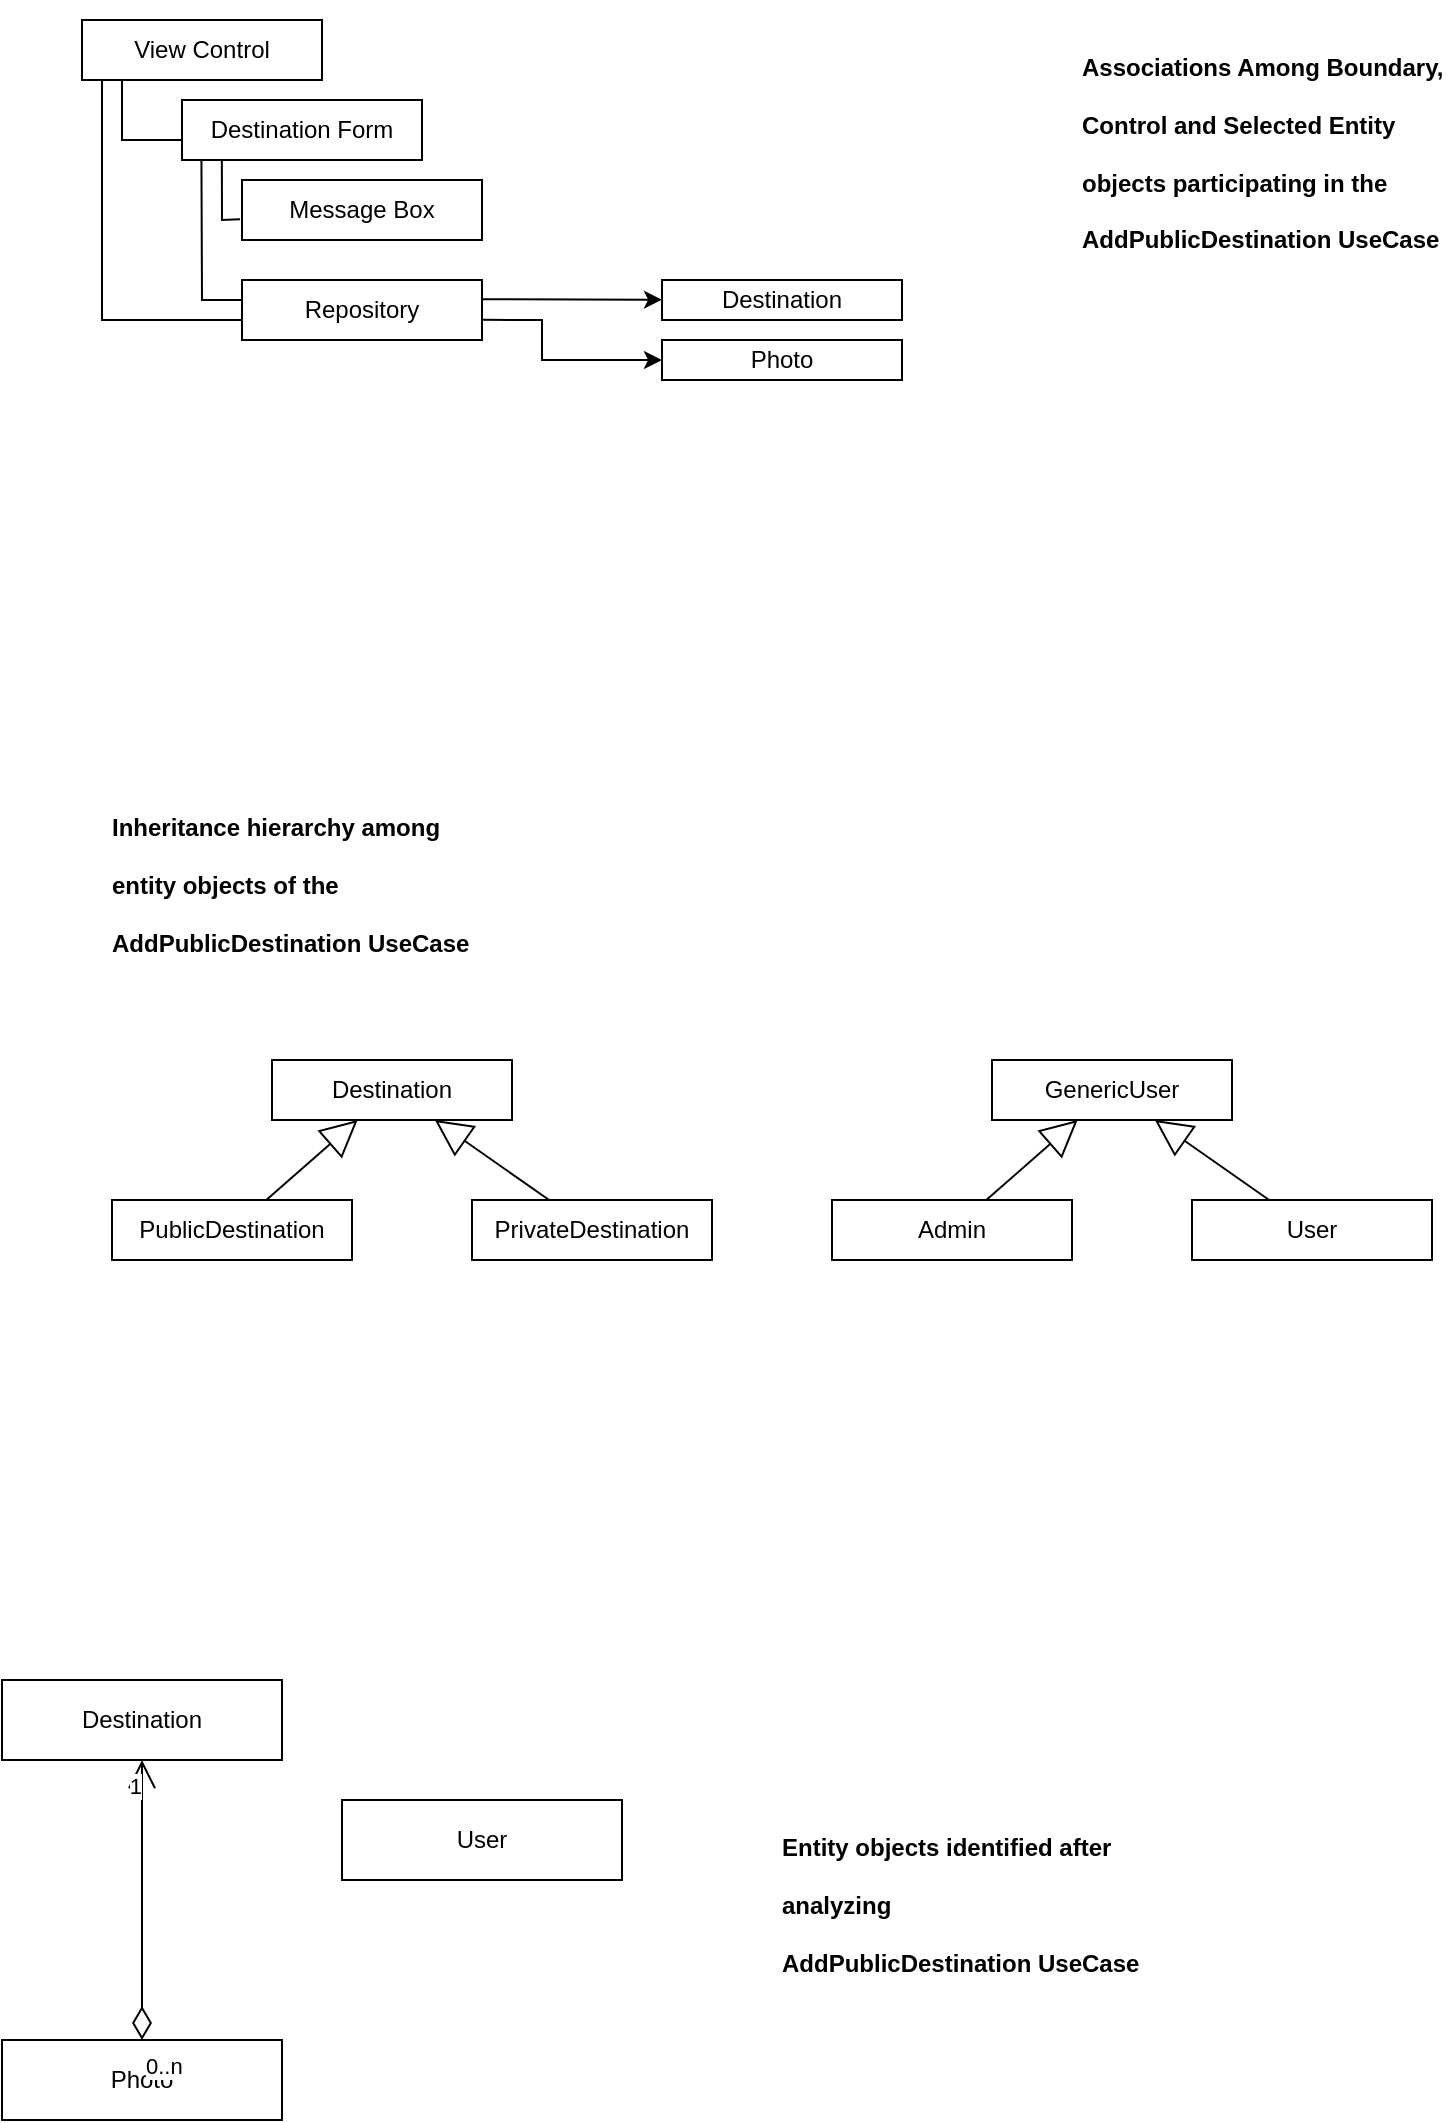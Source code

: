 <mxfile version="21.2.4" type="google">
  <diagram name="Main" id="PjjdQhJnc-u67xA29sAF">
    <mxGraphModel grid="1" page="1" gridSize="10" guides="1" tooltips="1" connect="1" arrows="1" fold="1" pageScale="1" pageWidth="850" pageHeight="1100" math="0" shadow="0">
      <root>
        <mxCell id="aXXytz8-QFqxuCheHmFr-0" />
        <mxCell id="aXXytz8-QFqxuCheHmFr-1" parent="aXXytz8-QFqxuCheHmFr-0" />
        <mxCell id="Mss8GM8px16gd3YciIg8-0" value="View Control" style="rounded=0;whiteSpace=wrap;html=1;" vertex="1" parent="aXXytz8-QFqxuCheHmFr-1">
          <mxGeometry x="50" y="40" width="120" height="30" as="geometry" />
        </mxCell>
        <mxCell id="Mss8GM8px16gd3YciIg8-1" value="Repository" style="rounded=0;whiteSpace=wrap;html=1;" vertex="1" parent="aXXytz8-QFqxuCheHmFr-1">
          <mxGeometry x="130" y="170" width="120" height="30" as="geometry" />
        </mxCell>
        <mxCell id="Mss8GM8px16gd3YciIg8-3" value="Destination" style="rounded=0;whiteSpace=wrap;html=1;" vertex="1" parent="aXXytz8-QFqxuCheHmFr-1">
          <mxGeometry x="340" y="170" width="120" height="20" as="geometry" />
        </mxCell>
        <mxCell id="Mss8GM8px16gd3YciIg8-4" value="Photo" style="rounded=0;whiteSpace=wrap;html=1;" vertex="1" parent="aXXytz8-QFqxuCheHmFr-1">
          <mxGeometry x="340" y="200" width="120" height="20" as="geometry" />
        </mxCell>
        <mxCell id="Mss8GM8px16gd3YciIg8-5" value="" style="endArrow=classic;html=1;rounded=0;exitX=1;exitY=0.321;exitDx=0;exitDy=0;exitPerimeter=0;" edge="1" parent="aXXytz8-QFqxuCheHmFr-1" source="Mss8GM8px16gd3YciIg8-1" target="Mss8GM8px16gd3YciIg8-3">
          <mxGeometry width="50" height="50" relative="1" as="geometry">
            <mxPoint x="280" y="60" as="sourcePoint" />
            <mxPoint x="330" y="180" as="targetPoint" />
          </mxGeometry>
        </mxCell>
        <mxCell id="Mss8GM8px16gd3YciIg8-7" value="" style="endArrow=none;html=1;rounded=0;exitX=0.003;exitY=0.667;exitDx=0;exitDy=0;exitPerimeter=0;" edge="1" parent="aXXytz8-QFqxuCheHmFr-1" source="Mss8GM8px16gd3YciIg8-1">
          <mxGeometry width="50" height="50" relative="1" as="geometry">
            <mxPoint x="20" y="160" as="sourcePoint" />
            <mxPoint x="60" y="70" as="targetPoint" />
            <Array as="points">
              <mxPoint x="60" y="190" />
            </Array>
          </mxGeometry>
        </mxCell>
        <mxCell id="HlM06eir8GxsJ1EFT_cW-0" value="Destination" style="rounded=0;whiteSpace=wrap;html=1;" vertex="1" parent="aXXytz8-QFqxuCheHmFr-1">
          <mxGeometry x="145" y="560" width="120" height="30" as="geometry" />
        </mxCell>
        <mxCell id="HlM06eir8GxsJ1EFT_cW-1" value="PublicDestination" style="rounded=0;whiteSpace=wrap;html=1;" vertex="1" parent="aXXytz8-QFqxuCheHmFr-1">
          <mxGeometry x="65" y="630" width="120" height="30" as="geometry" />
        </mxCell>
        <mxCell id="HlM06eir8GxsJ1EFT_cW-2" value="PrivateDestination" style="rounded=0;whiteSpace=wrap;html=1;" vertex="1" parent="aXXytz8-QFqxuCheHmFr-1">
          <mxGeometry x="245" y="630" width="120" height="30" as="geometry" />
        </mxCell>
        <mxCell id="HlM06eir8GxsJ1EFT_cW-4" value="" style="endArrow=block;endSize=16;endFill=0;html=1;rounded=0;" edge="1" parent="aXXytz8-QFqxuCheHmFr-1" source="HlM06eir8GxsJ1EFT_cW-2" target="HlM06eir8GxsJ1EFT_cW-0">
          <mxGeometry width="160" relative="1" as="geometry">
            <mxPoint x="335" y="600" as="sourcePoint" />
            <mxPoint x="495" y="600" as="targetPoint" />
          </mxGeometry>
        </mxCell>
        <mxCell id="HlM06eir8GxsJ1EFT_cW-5" value="" style="endArrow=block;endSize=16;endFill=0;html=1;rounded=0;" edge="1" parent="aXXytz8-QFqxuCheHmFr-1" source="HlM06eir8GxsJ1EFT_cW-1" target="HlM06eir8GxsJ1EFT_cW-0">
          <mxGeometry width="160" relative="1" as="geometry">
            <mxPoint x="345" y="610" as="sourcePoint" />
            <mxPoint x="505" y="610" as="targetPoint" />
          </mxGeometry>
        </mxCell>
        <mxCell id="HlM06eir8GxsJ1EFT_cW-6" value="GenericUser" style="rounded=0;whiteSpace=wrap;html=1;" vertex="1" parent="aXXytz8-QFqxuCheHmFr-1">
          <mxGeometry x="505" y="560" width="120" height="30" as="geometry" />
        </mxCell>
        <mxCell id="HlM06eir8GxsJ1EFT_cW-7" value="Admin" style="rounded=0;whiteSpace=wrap;html=1;" vertex="1" parent="aXXytz8-QFqxuCheHmFr-1">
          <mxGeometry x="425" y="630" width="120" height="30" as="geometry" />
        </mxCell>
        <mxCell id="HlM06eir8GxsJ1EFT_cW-8" value="User" style="rounded=0;whiteSpace=wrap;html=1;" vertex="1" parent="aXXytz8-QFqxuCheHmFr-1">
          <mxGeometry x="605" y="630" width="120" height="30" as="geometry" />
        </mxCell>
        <mxCell id="HlM06eir8GxsJ1EFT_cW-9" value="" style="endArrow=block;endSize=16;endFill=0;html=1;rounded=0;" edge="1" parent="aXXytz8-QFqxuCheHmFr-1" source="HlM06eir8GxsJ1EFT_cW-8" target="HlM06eir8GxsJ1EFT_cW-6">
          <mxGeometry width="160" relative="1" as="geometry">
            <mxPoint x="695" y="600" as="sourcePoint" />
            <mxPoint x="855" y="600" as="targetPoint" />
          </mxGeometry>
        </mxCell>
        <mxCell id="HlM06eir8GxsJ1EFT_cW-10" value="" style="endArrow=block;endSize=16;endFill=0;html=1;rounded=0;" edge="1" parent="aXXytz8-QFqxuCheHmFr-1" source="HlM06eir8GxsJ1EFT_cW-7" target="HlM06eir8GxsJ1EFT_cW-6">
          <mxGeometry width="160" relative="1" as="geometry">
            <mxPoint x="705" y="610" as="sourcePoint" />
            <mxPoint x="865" y="610" as="targetPoint" />
          </mxGeometry>
        </mxCell>
        <mxCell id="HlM06eir8GxsJ1EFT_cW-11" value="Destination" style="rounded=0;whiteSpace=wrap;html=1;" vertex="1" parent="aXXytz8-QFqxuCheHmFr-1">
          <mxGeometry x="10" y="870" width="140" height="40" as="geometry" />
        </mxCell>
        <mxCell id="HlM06eir8GxsJ1EFT_cW-17" value="Photo" style="rounded=0;whiteSpace=wrap;html=1;" vertex="1" parent="aXXytz8-QFqxuCheHmFr-1">
          <mxGeometry x="10" y="1050" width="140" height="40" as="geometry" />
        </mxCell>
        <mxCell id="HlM06eir8GxsJ1EFT_cW-18" value="" style="endArrow=open;html=1;endSize=12;startArrow=diamondThin;startSize=14;startFill=0;edgeStyle=orthogonalEdgeStyle;rounded=0;" edge="1" parent="aXXytz8-QFqxuCheHmFr-1" source="HlM06eir8GxsJ1EFT_cW-17" target="HlM06eir8GxsJ1EFT_cW-11">
          <mxGeometry x="0.25" relative="1" as="geometry">
            <mxPoint x="220" y="950" as="sourcePoint" />
            <mxPoint x="380" y="950" as="targetPoint" />
            <mxPoint as="offset" />
          </mxGeometry>
        </mxCell>
        <mxCell id="HlM06eir8GxsJ1EFT_cW-19" value="0..n" style="edgeLabel;resizable=0;html=1;align=left;verticalAlign=top;" connectable="0" vertex="1" parent="HlM06eir8GxsJ1EFT_cW-18">
          <mxGeometry x="-1" relative="1" as="geometry" />
        </mxCell>
        <mxCell id="HlM06eir8GxsJ1EFT_cW-20" value="1" style="edgeLabel;resizable=0;html=1;align=right;verticalAlign=top;" connectable="0" vertex="1" parent="HlM06eir8GxsJ1EFT_cW-18">
          <mxGeometry x="1" relative="1" as="geometry" />
        </mxCell>
        <mxCell id="HlM06eir8GxsJ1EFT_cW-21" value="User" style="rounded=0;whiteSpace=wrap;html=1;" vertex="1" parent="aXXytz8-QFqxuCheHmFr-1">
          <mxGeometry x="180" y="930" width="140" height="40" as="geometry" />
        </mxCell>
        <mxCell id="y_g9w7l4ttaQwChAoTdU-0" value="&lt;h1&gt;&lt;font style=&quot;font-size: 12px;&quot;&gt;Associations Among Boundary, Control and Selected Entity objects participating in the&amp;nbsp; AddPublicDestination UseCase&lt;/font&gt;&lt;/h1&gt;" style="text;html=1;strokeColor=none;fillColor=none;spacing=5;spacingTop=-20;whiteSpace=wrap;overflow=hidden;rounded=0;" vertex="1" parent="aXXytz8-QFqxuCheHmFr-1">
          <mxGeometry x="545" y="40" width="190" height="120" as="geometry" />
        </mxCell>
        <mxCell id="y_g9w7l4ttaQwChAoTdU-1" value="&lt;h1&gt;&lt;font style=&quot;font-size: 12px;&quot;&gt;Inheritance hierarchy among entity objects of the AddPublicDestination UseCase&lt;/font&gt;&lt;/h1&gt;" style="text;html=1;strokeColor=none;fillColor=none;spacing=5;spacingTop=-20;whiteSpace=wrap;overflow=hidden;rounded=0;" vertex="1" parent="aXXytz8-QFqxuCheHmFr-1">
          <mxGeometry x="60" y="420" width="190" height="120" as="geometry" />
        </mxCell>
        <mxCell id="y_g9w7l4ttaQwChAoTdU-2" value="&lt;h1&gt;&lt;font style=&quot;font-size: 12px;&quot;&gt;Entity objects identified after analyzing AddPublicDestination UseCase&lt;/font&gt;&lt;/h1&gt;" style="text;html=1;strokeColor=none;fillColor=none;spacing=5;spacingTop=-20;whiteSpace=wrap;overflow=hidden;rounded=0;" vertex="1" parent="aXXytz8-QFqxuCheHmFr-1">
          <mxGeometry x="395" y="930" width="190" height="120" as="geometry" />
        </mxCell>
        <mxCell id="3qhgistIg1b7TJ-72Lmp-0" value="" style="endArrow=classic;html=1;rounded=0;exitX=1;exitY=0.663;exitDx=0;exitDy=0;exitPerimeter=0;" edge="1" parent="aXXytz8-QFqxuCheHmFr-1" source="Mss8GM8px16gd3YciIg8-1" target="Mss8GM8px16gd3YciIg8-4">
          <mxGeometry width="50" height="50" relative="1" as="geometry">
            <mxPoint x="220" y="100" as="sourcePoint" />
            <mxPoint x="375" y="108" as="targetPoint" />
            <Array as="points">
              <mxPoint x="280" y="190" />
              <mxPoint x="280" y="210" />
            </Array>
          </mxGeometry>
        </mxCell>
        <mxCell id="eAhxlNMgczaV7MICPS9K-0" value="Destination Form" style="rounded=0;whiteSpace=wrap;html=1;" vertex="1" parent="aXXytz8-QFqxuCheHmFr-1">
          <mxGeometry x="100" y="80" width="120" height="30" as="geometry" />
        </mxCell>
        <mxCell id="eAhxlNMgczaV7MICPS9K-1" value="" style="endArrow=none;html=1;rounded=0;" edge="1" parent="aXXytz8-QFqxuCheHmFr-1">
          <mxGeometry width="50" height="50" relative="1" as="geometry">
            <mxPoint x="100" y="100" as="sourcePoint" />
            <mxPoint x="70" y="70" as="targetPoint" />
            <Array as="points">
              <mxPoint x="70" y="100" />
            </Array>
          </mxGeometry>
        </mxCell>
        <mxCell id="eAhxlNMgczaV7MICPS9K-5" value="Message Box" style="rounded=0;whiteSpace=wrap;html=1;" vertex="1" parent="aXXytz8-QFqxuCheHmFr-1">
          <mxGeometry x="130" y="120" width="120" height="30" as="geometry" />
        </mxCell>
        <mxCell id="eAhxlNMgczaV7MICPS9K-6" value="" style="endArrow=none;html=1;rounded=0;exitX=-0.008;exitY=0.653;exitDx=0;exitDy=0;entryX=0.166;entryY=1.011;entryDx=0;entryDy=0;entryPerimeter=0;exitPerimeter=0;" edge="1" parent="aXXytz8-QFqxuCheHmFr-1" source="eAhxlNMgczaV7MICPS9K-5" target="eAhxlNMgczaV7MICPS9K-0">
          <mxGeometry width="50" height="50" relative="1" as="geometry">
            <mxPoint x="141.5" y="183" as="sourcePoint" />
            <mxPoint x="109" y="170" as="targetPoint" />
            <Array as="points">
              <mxPoint x="120" y="140" />
            </Array>
          </mxGeometry>
        </mxCell>
        <mxCell id="eAhxlNMgczaV7MICPS9K-7" value="" style="endArrow=none;html=1;rounded=0;entryX=0.081;entryY=1.001;entryDx=0;entryDy=0;entryPerimeter=0;exitX=-0.002;exitY=0.332;exitDx=0;exitDy=0;exitPerimeter=0;" edge="1" parent="aXXytz8-QFqxuCheHmFr-1" source="Mss8GM8px16gd3YciIg8-1" target="eAhxlNMgczaV7MICPS9K-0">
          <mxGeometry width="50" height="50" relative="1" as="geometry">
            <mxPoint x="130" y="180" as="sourcePoint" />
            <mxPoint x="100" y="148" as="targetPoint" />
            <Array as="points">
              <mxPoint x="110" y="180" />
            </Array>
          </mxGeometry>
        </mxCell>
      </root>
    </mxGraphModel>
  </diagram>
</mxfile>
